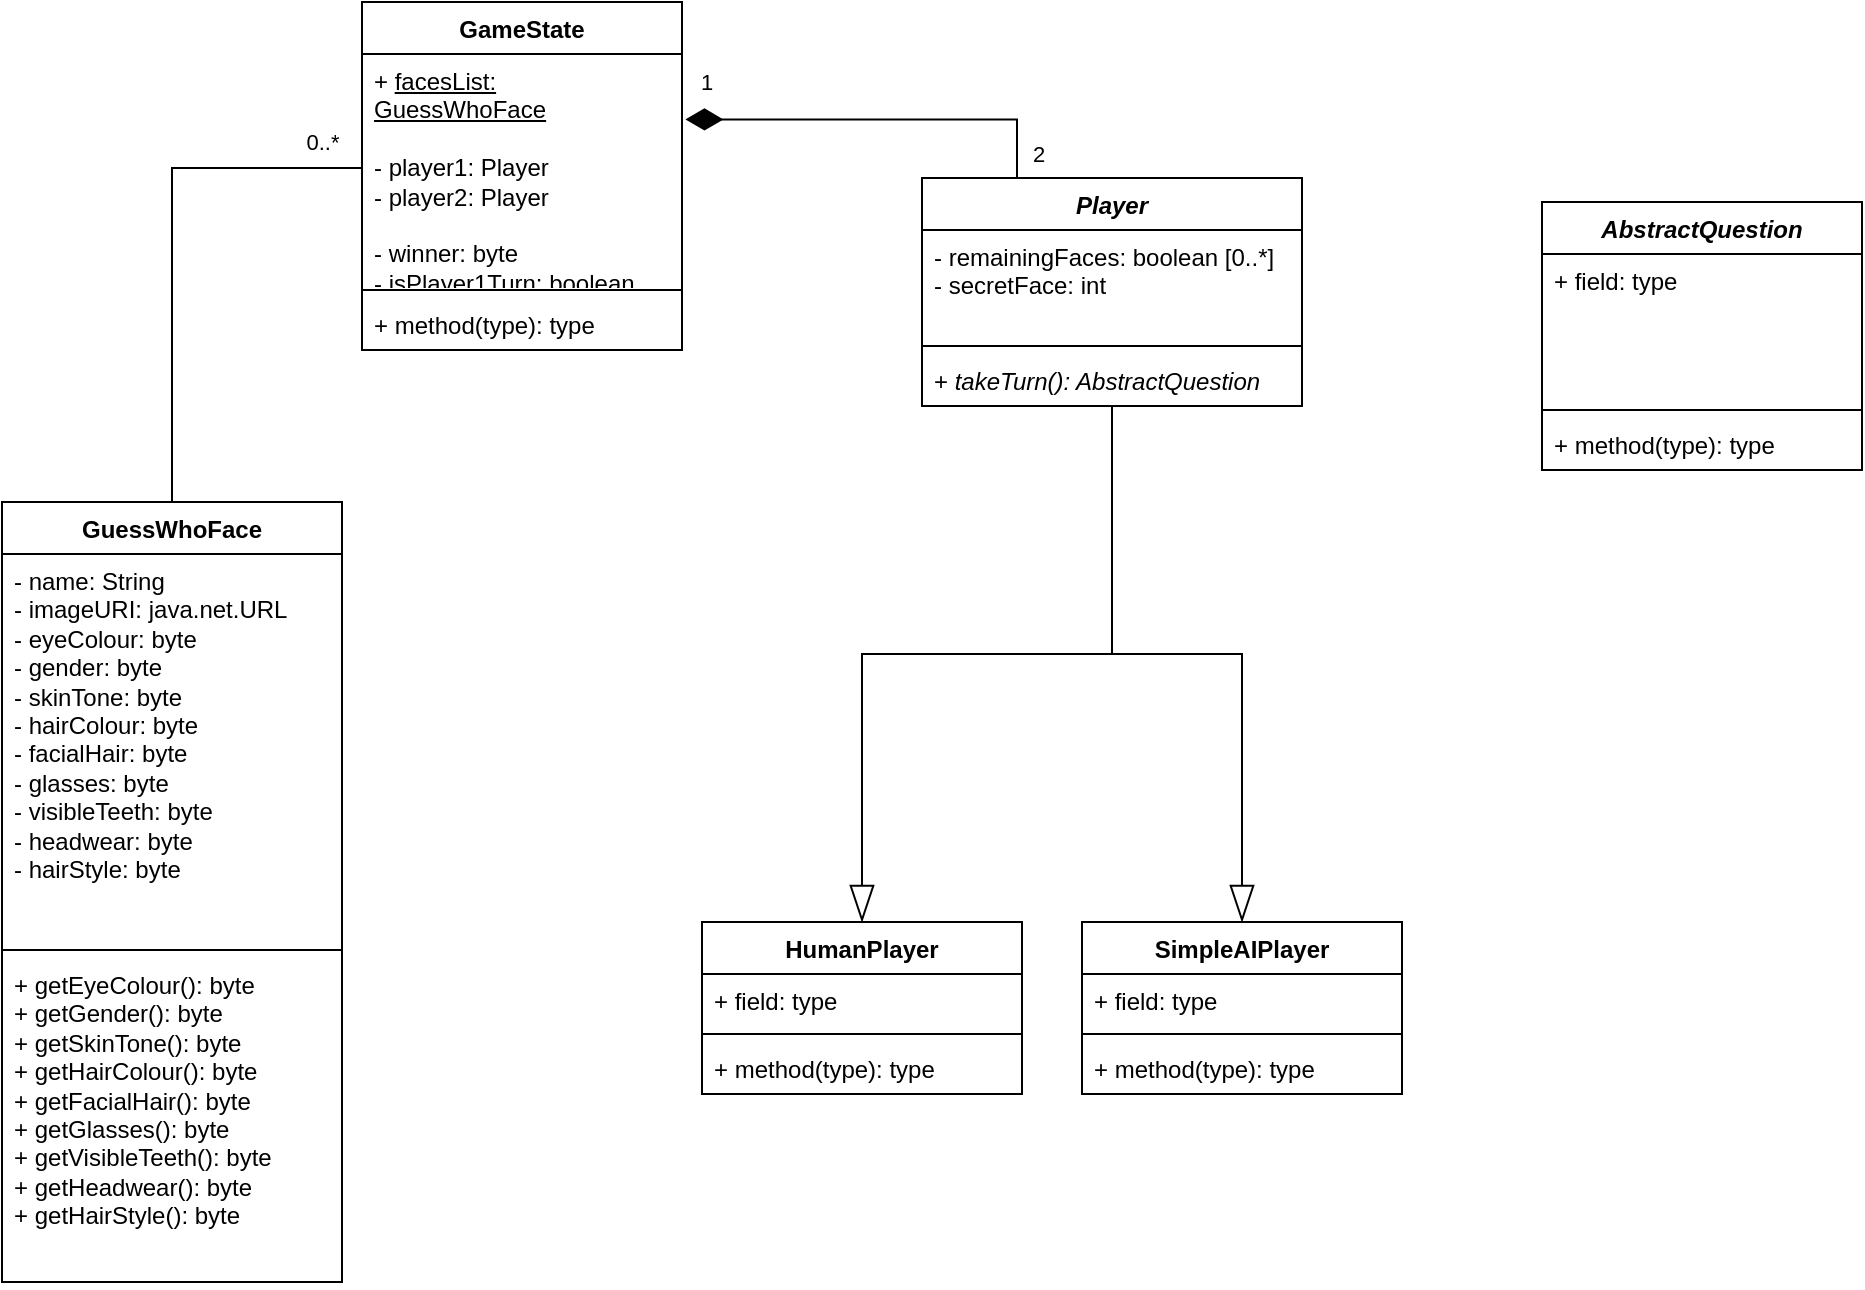 <mxfile version="22.1.9" type="github">
  <diagram id="C5RBs43oDa-KdzZeNtuy" name="Page-1">
    <mxGraphModel dx="1235" dy="817" grid="1" gridSize="10" guides="1" tooltips="1" connect="1" arrows="1" fold="1" page="1" pageScale="1" pageWidth="1600" pageHeight="1200" math="0" shadow="0">
      <root>
        <mxCell id="WIyWlLk6GJQsqaUBKTNV-0" />
        <mxCell id="WIyWlLk6GJQsqaUBKTNV-1" parent="WIyWlLk6GJQsqaUBKTNV-0" />
        <mxCell id="VDGNccXba5nJFPeWjKIG-40" style="edgeStyle=orthogonalEdgeStyle;rounded=0;orthogonalLoop=1;jettySize=auto;html=1;exitX=0.5;exitY=0;exitDx=0;exitDy=0;entryX=0;entryY=0.5;entryDx=0;entryDy=0;endArrow=none;endFill=0;" edge="1" parent="WIyWlLk6GJQsqaUBKTNV-1" source="VDGNccXba5nJFPeWjKIG-4" target="VDGNccXba5nJFPeWjKIG-21">
          <mxGeometry relative="1" as="geometry" />
        </mxCell>
        <mxCell id="VDGNccXba5nJFPeWjKIG-41" value="0..*" style="edgeLabel;html=1;align=center;verticalAlign=middle;resizable=0;points=[];" vertex="1" connectable="0" parent="VDGNccXba5nJFPeWjKIG-40">
          <mxGeometry x="0.841" y="-5" relative="1" as="geometry">
            <mxPoint x="1" y="-18" as="offset" />
          </mxGeometry>
        </mxCell>
        <mxCell id="VDGNccXba5nJFPeWjKIG-4" value="GuessWhoFace" style="swimlane;fontStyle=1;align=center;verticalAlign=top;childLayout=stackLayout;horizontal=1;startSize=26;horizontalStack=0;resizeParent=1;resizeParentMax=0;resizeLast=0;collapsible=1;marginBottom=0;whiteSpace=wrap;html=1;" vertex="1" parent="WIyWlLk6GJQsqaUBKTNV-1">
          <mxGeometry x="20" y="620" width="170" height="390" as="geometry" />
        </mxCell>
        <mxCell id="VDGNccXba5nJFPeWjKIG-5" value="&lt;div&gt;- name: String&lt;/div&gt;&lt;div&gt;- imageURI: java.net.URL&lt;br&gt;&lt;/div&gt;&lt;div&gt;- eyeColour: byte&lt;/div&gt;&lt;div&gt;- gender: byte&lt;br&gt;&lt;/div&gt;&lt;div&gt;- skinTone: byte&lt;/div&gt;&lt;div&gt;- hairColour: byte&lt;/div&gt;&lt;div&gt;- facialHair: byte&lt;/div&gt;&lt;div&gt;- glasses: byte&lt;/div&gt;&lt;div&gt;- visibleTeeth: byte&lt;/div&gt;&lt;div&gt;- headwear: byte&lt;br&gt;- hairStyle: byte&lt;br&gt;&lt;/div&gt;" style="text;strokeColor=none;fillColor=none;align=left;verticalAlign=top;spacingLeft=4;spacingRight=4;overflow=hidden;rotatable=0;points=[[0,0.5],[1,0.5]];portConstraint=eastwest;whiteSpace=wrap;html=1;" vertex="1" parent="VDGNccXba5nJFPeWjKIG-4">
          <mxGeometry y="26" width="170" height="194" as="geometry" />
        </mxCell>
        <mxCell id="VDGNccXba5nJFPeWjKIG-6" value="" style="line;strokeWidth=1;fillColor=none;align=left;verticalAlign=middle;spacingTop=-1;spacingLeft=3;spacingRight=3;rotatable=0;labelPosition=right;points=[];portConstraint=eastwest;strokeColor=inherit;" vertex="1" parent="VDGNccXba5nJFPeWjKIG-4">
          <mxGeometry y="220" width="170" height="8" as="geometry" />
        </mxCell>
        <mxCell id="VDGNccXba5nJFPeWjKIG-7" value="+ getEyeColour(): byte&lt;br&gt;+ getGender(): byte&lt;br&gt;&lt;div&gt;+ getSkinTone(): byte&lt;/div&gt;&lt;div&gt;+ getHairColour(): byte&lt;/div&gt;&lt;div&gt;+ getFacialHair(): byte&lt;/div&gt;&lt;div&gt;+ getGlasses(): byte&lt;/div&gt;&lt;div&gt;+ getVisibleTeeth(): byte&lt;/div&gt;&lt;div&gt;+ getHeadwear(): byte&lt;/div&gt;&lt;div&gt;+ getHairStyle(): byte&lt;br&gt;&lt;/div&gt;" style="text;strokeColor=none;fillColor=none;align=left;verticalAlign=top;spacingLeft=4;spacingRight=4;overflow=hidden;rotatable=0;points=[[0,0.5],[1,0.5]];portConstraint=eastwest;whiteSpace=wrap;html=1;" vertex="1" parent="VDGNccXba5nJFPeWjKIG-4">
          <mxGeometry y="228" width="170" height="162" as="geometry" />
        </mxCell>
        <mxCell id="VDGNccXba5nJFPeWjKIG-27" style="edgeStyle=orthogonalEdgeStyle;rounded=0;orthogonalLoop=1;jettySize=auto;html=1;exitX=0.5;exitY=1;exitDx=0;exitDy=0;entryX=0.5;entryY=0;entryDx=0;entryDy=0;endArrow=blockThin;endFill=0;endSize=16;" edge="1" parent="WIyWlLk6GJQsqaUBKTNV-1" source="VDGNccXba5nJFPeWjKIG-8" target="VDGNccXba5nJFPeWjKIG-16">
          <mxGeometry relative="1" as="geometry" />
        </mxCell>
        <mxCell id="VDGNccXba5nJFPeWjKIG-28" style="edgeStyle=orthogonalEdgeStyle;rounded=0;orthogonalLoop=1;jettySize=auto;html=1;exitX=0.5;exitY=1;exitDx=0;exitDy=0;entryX=0.5;entryY=0;entryDx=0;entryDy=0;endSize=16;endArrow=blockThin;endFill=0;" edge="1" parent="WIyWlLk6GJQsqaUBKTNV-1" source="VDGNccXba5nJFPeWjKIG-8" target="VDGNccXba5nJFPeWjKIG-12">
          <mxGeometry relative="1" as="geometry" />
        </mxCell>
        <mxCell id="VDGNccXba5nJFPeWjKIG-8" value="&lt;i&gt;Player&lt;/i&gt;" style="swimlane;fontStyle=1;align=center;verticalAlign=top;childLayout=stackLayout;horizontal=1;startSize=26;horizontalStack=0;resizeParent=1;resizeParentMax=0;resizeLast=0;collapsible=1;marginBottom=0;whiteSpace=wrap;html=1;" vertex="1" parent="WIyWlLk6GJQsqaUBKTNV-1">
          <mxGeometry x="480" y="458" width="190" height="114" as="geometry" />
        </mxCell>
        <mxCell id="VDGNccXba5nJFPeWjKIG-9" value="&lt;div&gt;- remainingFaces: boolean [0..*]&lt;/div&gt;&lt;div&gt;- secretFace: int&lt;br&gt;&lt;/div&gt;" style="text;strokeColor=none;fillColor=none;align=left;verticalAlign=top;spacingLeft=4;spacingRight=4;overflow=hidden;rotatable=0;points=[[0,0.5],[1,0.5]];portConstraint=eastwest;whiteSpace=wrap;html=1;" vertex="1" parent="VDGNccXba5nJFPeWjKIG-8">
          <mxGeometry y="26" width="190" height="54" as="geometry" />
        </mxCell>
        <mxCell id="VDGNccXba5nJFPeWjKIG-10" value="" style="line;strokeWidth=1;fillColor=none;align=left;verticalAlign=middle;spacingTop=-1;spacingLeft=3;spacingRight=3;rotatable=0;labelPosition=right;points=[];portConstraint=eastwest;strokeColor=inherit;" vertex="1" parent="VDGNccXba5nJFPeWjKIG-8">
          <mxGeometry y="80" width="190" height="8" as="geometry" />
        </mxCell>
        <mxCell id="VDGNccXba5nJFPeWjKIG-11" value="+ &lt;i&gt;takeTurn(): AbstractQuestion&lt;/i&gt;&lt;br&gt;" style="text;strokeColor=none;fillColor=none;align=left;verticalAlign=top;spacingLeft=4;spacingRight=4;overflow=hidden;rotatable=0;points=[[0,0.5],[1,0.5]];portConstraint=eastwest;whiteSpace=wrap;html=1;" vertex="1" parent="VDGNccXba5nJFPeWjKIG-8">
          <mxGeometry y="88" width="190" height="26" as="geometry" />
        </mxCell>
        <mxCell id="VDGNccXba5nJFPeWjKIG-12" value="SimpleAIPlayer" style="swimlane;fontStyle=1;align=center;verticalAlign=top;childLayout=stackLayout;horizontal=1;startSize=26;horizontalStack=0;resizeParent=1;resizeParentMax=0;resizeLast=0;collapsible=1;marginBottom=0;whiteSpace=wrap;html=1;" vertex="1" parent="WIyWlLk6GJQsqaUBKTNV-1">
          <mxGeometry x="560" y="830" width="160" height="86" as="geometry" />
        </mxCell>
        <mxCell id="VDGNccXba5nJFPeWjKIG-13" value="+ field: type" style="text;strokeColor=none;fillColor=none;align=left;verticalAlign=top;spacingLeft=4;spacingRight=4;overflow=hidden;rotatable=0;points=[[0,0.5],[1,0.5]];portConstraint=eastwest;whiteSpace=wrap;html=1;" vertex="1" parent="VDGNccXba5nJFPeWjKIG-12">
          <mxGeometry y="26" width="160" height="26" as="geometry" />
        </mxCell>
        <mxCell id="VDGNccXba5nJFPeWjKIG-14" value="" style="line;strokeWidth=1;fillColor=none;align=left;verticalAlign=middle;spacingTop=-1;spacingLeft=3;spacingRight=3;rotatable=0;labelPosition=right;points=[];portConstraint=eastwest;strokeColor=inherit;" vertex="1" parent="VDGNccXba5nJFPeWjKIG-12">
          <mxGeometry y="52" width="160" height="8" as="geometry" />
        </mxCell>
        <mxCell id="VDGNccXba5nJFPeWjKIG-15" value="+ method(type): type" style="text;strokeColor=none;fillColor=none;align=left;verticalAlign=top;spacingLeft=4;spacingRight=4;overflow=hidden;rotatable=0;points=[[0,0.5],[1,0.5]];portConstraint=eastwest;whiteSpace=wrap;html=1;" vertex="1" parent="VDGNccXba5nJFPeWjKIG-12">
          <mxGeometry y="60" width="160" height="26" as="geometry" />
        </mxCell>
        <mxCell id="VDGNccXba5nJFPeWjKIG-16" value="HumanPlayer" style="swimlane;fontStyle=1;align=center;verticalAlign=top;childLayout=stackLayout;horizontal=1;startSize=26;horizontalStack=0;resizeParent=1;resizeParentMax=0;resizeLast=0;collapsible=1;marginBottom=0;whiteSpace=wrap;html=1;" vertex="1" parent="WIyWlLk6GJQsqaUBKTNV-1">
          <mxGeometry x="370" y="830" width="160" height="86" as="geometry" />
        </mxCell>
        <mxCell id="VDGNccXba5nJFPeWjKIG-17" value="+ field: type" style="text;strokeColor=none;fillColor=none;align=left;verticalAlign=top;spacingLeft=4;spacingRight=4;overflow=hidden;rotatable=0;points=[[0,0.5],[1,0.5]];portConstraint=eastwest;whiteSpace=wrap;html=1;" vertex="1" parent="VDGNccXba5nJFPeWjKIG-16">
          <mxGeometry y="26" width="160" height="26" as="geometry" />
        </mxCell>
        <mxCell id="VDGNccXba5nJFPeWjKIG-18" value="" style="line;strokeWidth=1;fillColor=none;align=left;verticalAlign=middle;spacingTop=-1;spacingLeft=3;spacingRight=3;rotatable=0;labelPosition=right;points=[];portConstraint=eastwest;strokeColor=inherit;" vertex="1" parent="VDGNccXba5nJFPeWjKIG-16">
          <mxGeometry y="52" width="160" height="8" as="geometry" />
        </mxCell>
        <mxCell id="VDGNccXba5nJFPeWjKIG-19" value="+ method(type): type" style="text;strokeColor=none;fillColor=none;align=left;verticalAlign=top;spacingLeft=4;spacingRight=4;overflow=hidden;rotatable=0;points=[[0,0.5],[1,0.5]];portConstraint=eastwest;whiteSpace=wrap;html=1;" vertex="1" parent="VDGNccXba5nJFPeWjKIG-16">
          <mxGeometry y="60" width="160" height="26" as="geometry" />
        </mxCell>
        <mxCell id="VDGNccXba5nJFPeWjKIG-20" value="GameState" style="swimlane;fontStyle=1;align=center;verticalAlign=top;childLayout=stackLayout;horizontal=1;startSize=26;horizontalStack=0;resizeParent=1;resizeParentMax=0;resizeLast=0;collapsible=1;marginBottom=0;whiteSpace=wrap;html=1;" vertex="1" parent="WIyWlLk6GJQsqaUBKTNV-1">
          <mxGeometry x="200" y="370" width="160" height="174" as="geometry" />
        </mxCell>
        <mxCell id="VDGNccXba5nJFPeWjKIG-21" value="&lt;div&gt;+ &lt;u&gt;facesList: GuessWhoFace&lt;/u&gt;&lt;br&gt;&lt;/div&gt;&lt;div&gt;&lt;br&gt;- player1: Player&lt;/div&gt;&lt;div&gt;- player2: Player&lt;/div&gt;&lt;div&gt;&lt;br&gt;&lt;/div&gt;&lt;div&gt;- winner: byte&lt;/div&gt;&lt;div&gt;- isPlayer1Turn: boolean&lt;br&gt;&lt;/div&gt;&lt;div&gt;&lt;br&gt;&lt;/div&gt;" style="text;strokeColor=none;fillColor=none;align=left;verticalAlign=top;spacingLeft=4;spacingRight=4;overflow=hidden;rotatable=0;points=[[0,0.5],[1,0.5]];portConstraint=eastwest;whiteSpace=wrap;html=1;" vertex="1" parent="VDGNccXba5nJFPeWjKIG-20">
          <mxGeometry y="26" width="160" height="114" as="geometry" />
        </mxCell>
        <mxCell id="VDGNccXba5nJFPeWjKIG-22" value="" style="line;strokeWidth=1;fillColor=none;align=left;verticalAlign=middle;spacingTop=-1;spacingLeft=3;spacingRight=3;rotatable=0;labelPosition=right;points=[];portConstraint=eastwest;strokeColor=inherit;" vertex="1" parent="VDGNccXba5nJFPeWjKIG-20">
          <mxGeometry y="140" width="160" height="8" as="geometry" />
        </mxCell>
        <mxCell id="VDGNccXba5nJFPeWjKIG-23" value="+ method(type): type" style="text;strokeColor=none;fillColor=none;align=left;verticalAlign=top;spacingLeft=4;spacingRight=4;overflow=hidden;rotatable=0;points=[[0,0.5],[1,0.5]];portConstraint=eastwest;whiteSpace=wrap;html=1;" vertex="1" parent="VDGNccXba5nJFPeWjKIG-20">
          <mxGeometry y="148" width="160" height="26" as="geometry" />
        </mxCell>
        <mxCell id="VDGNccXba5nJFPeWjKIG-26" style="edgeStyle=orthogonalEdgeStyle;rounded=0;orthogonalLoop=1;jettySize=auto;html=1;exitX=0.25;exitY=0;exitDx=0;exitDy=0;entryX=1.011;entryY=0.287;entryDx=0;entryDy=0;entryPerimeter=0;endArrow=diamondThin;endFill=1;endSize=16;" edge="1" parent="WIyWlLk6GJQsqaUBKTNV-1" source="VDGNccXba5nJFPeWjKIG-8" target="VDGNccXba5nJFPeWjKIG-21">
          <mxGeometry relative="1" as="geometry" />
        </mxCell>
        <mxCell id="VDGNccXba5nJFPeWjKIG-29" value="2" style="edgeLabel;html=1;align=center;verticalAlign=middle;resizable=0;points=[];" vertex="1" connectable="0" parent="VDGNccXba5nJFPeWjKIG-26">
          <mxGeometry x="-0.898" relative="1" as="geometry">
            <mxPoint x="10" y="-2" as="offset" />
          </mxGeometry>
        </mxCell>
        <mxCell id="VDGNccXba5nJFPeWjKIG-30" value="1" style="edgeLabel;html=1;align=center;verticalAlign=middle;resizable=0;points=[];" vertex="1" connectable="0" parent="VDGNccXba5nJFPeWjKIG-26">
          <mxGeometry x="0.685" relative="1" as="geometry">
            <mxPoint x="-21" y="-19" as="offset" />
          </mxGeometry>
        </mxCell>
        <mxCell id="VDGNccXba5nJFPeWjKIG-42" value="&lt;i&gt;AbstractQuestion&lt;/i&gt;" style="swimlane;fontStyle=1;align=center;verticalAlign=top;childLayout=stackLayout;horizontal=1;startSize=26;horizontalStack=0;resizeParent=1;resizeParentMax=0;resizeLast=0;collapsible=1;marginBottom=0;whiteSpace=wrap;html=1;" vertex="1" parent="WIyWlLk6GJQsqaUBKTNV-1">
          <mxGeometry x="790" y="470" width="160" height="134" as="geometry" />
        </mxCell>
        <mxCell id="VDGNccXba5nJFPeWjKIG-43" value="+ field: type" style="text;strokeColor=none;fillColor=none;align=left;verticalAlign=top;spacingLeft=4;spacingRight=4;overflow=hidden;rotatable=0;points=[[0,0.5],[1,0.5]];portConstraint=eastwest;whiteSpace=wrap;html=1;" vertex="1" parent="VDGNccXba5nJFPeWjKIG-42">
          <mxGeometry y="26" width="160" height="74" as="geometry" />
        </mxCell>
        <mxCell id="VDGNccXba5nJFPeWjKIG-44" value="" style="line;strokeWidth=1;fillColor=none;align=left;verticalAlign=middle;spacingTop=-1;spacingLeft=3;spacingRight=3;rotatable=0;labelPosition=right;points=[];portConstraint=eastwest;strokeColor=inherit;" vertex="1" parent="VDGNccXba5nJFPeWjKIG-42">
          <mxGeometry y="100" width="160" height="8" as="geometry" />
        </mxCell>
        <mxCell id="VDGNccXba5nJFPeWjKIG-45" value="+ method(type): type" style="text;strokeColor=none;fillColor=none;align=left;verticalAlign=top;spacingLeft=4;spacingRight=4;overflow=hidden;rotatable=0;points=[[0,0.5],[1,0.5]];portConstraint=eastwest;whiteSpace=wrap;html=1;" vertex="1" parent="VDGNccXba5nJFPeWjKIG-42">
          <mxGeometry y="108" width="160" height="26" as="geometry" />
        </mxCell>
      </root>
    </mxGraphModel>
  </diagram>
</mxfile>
